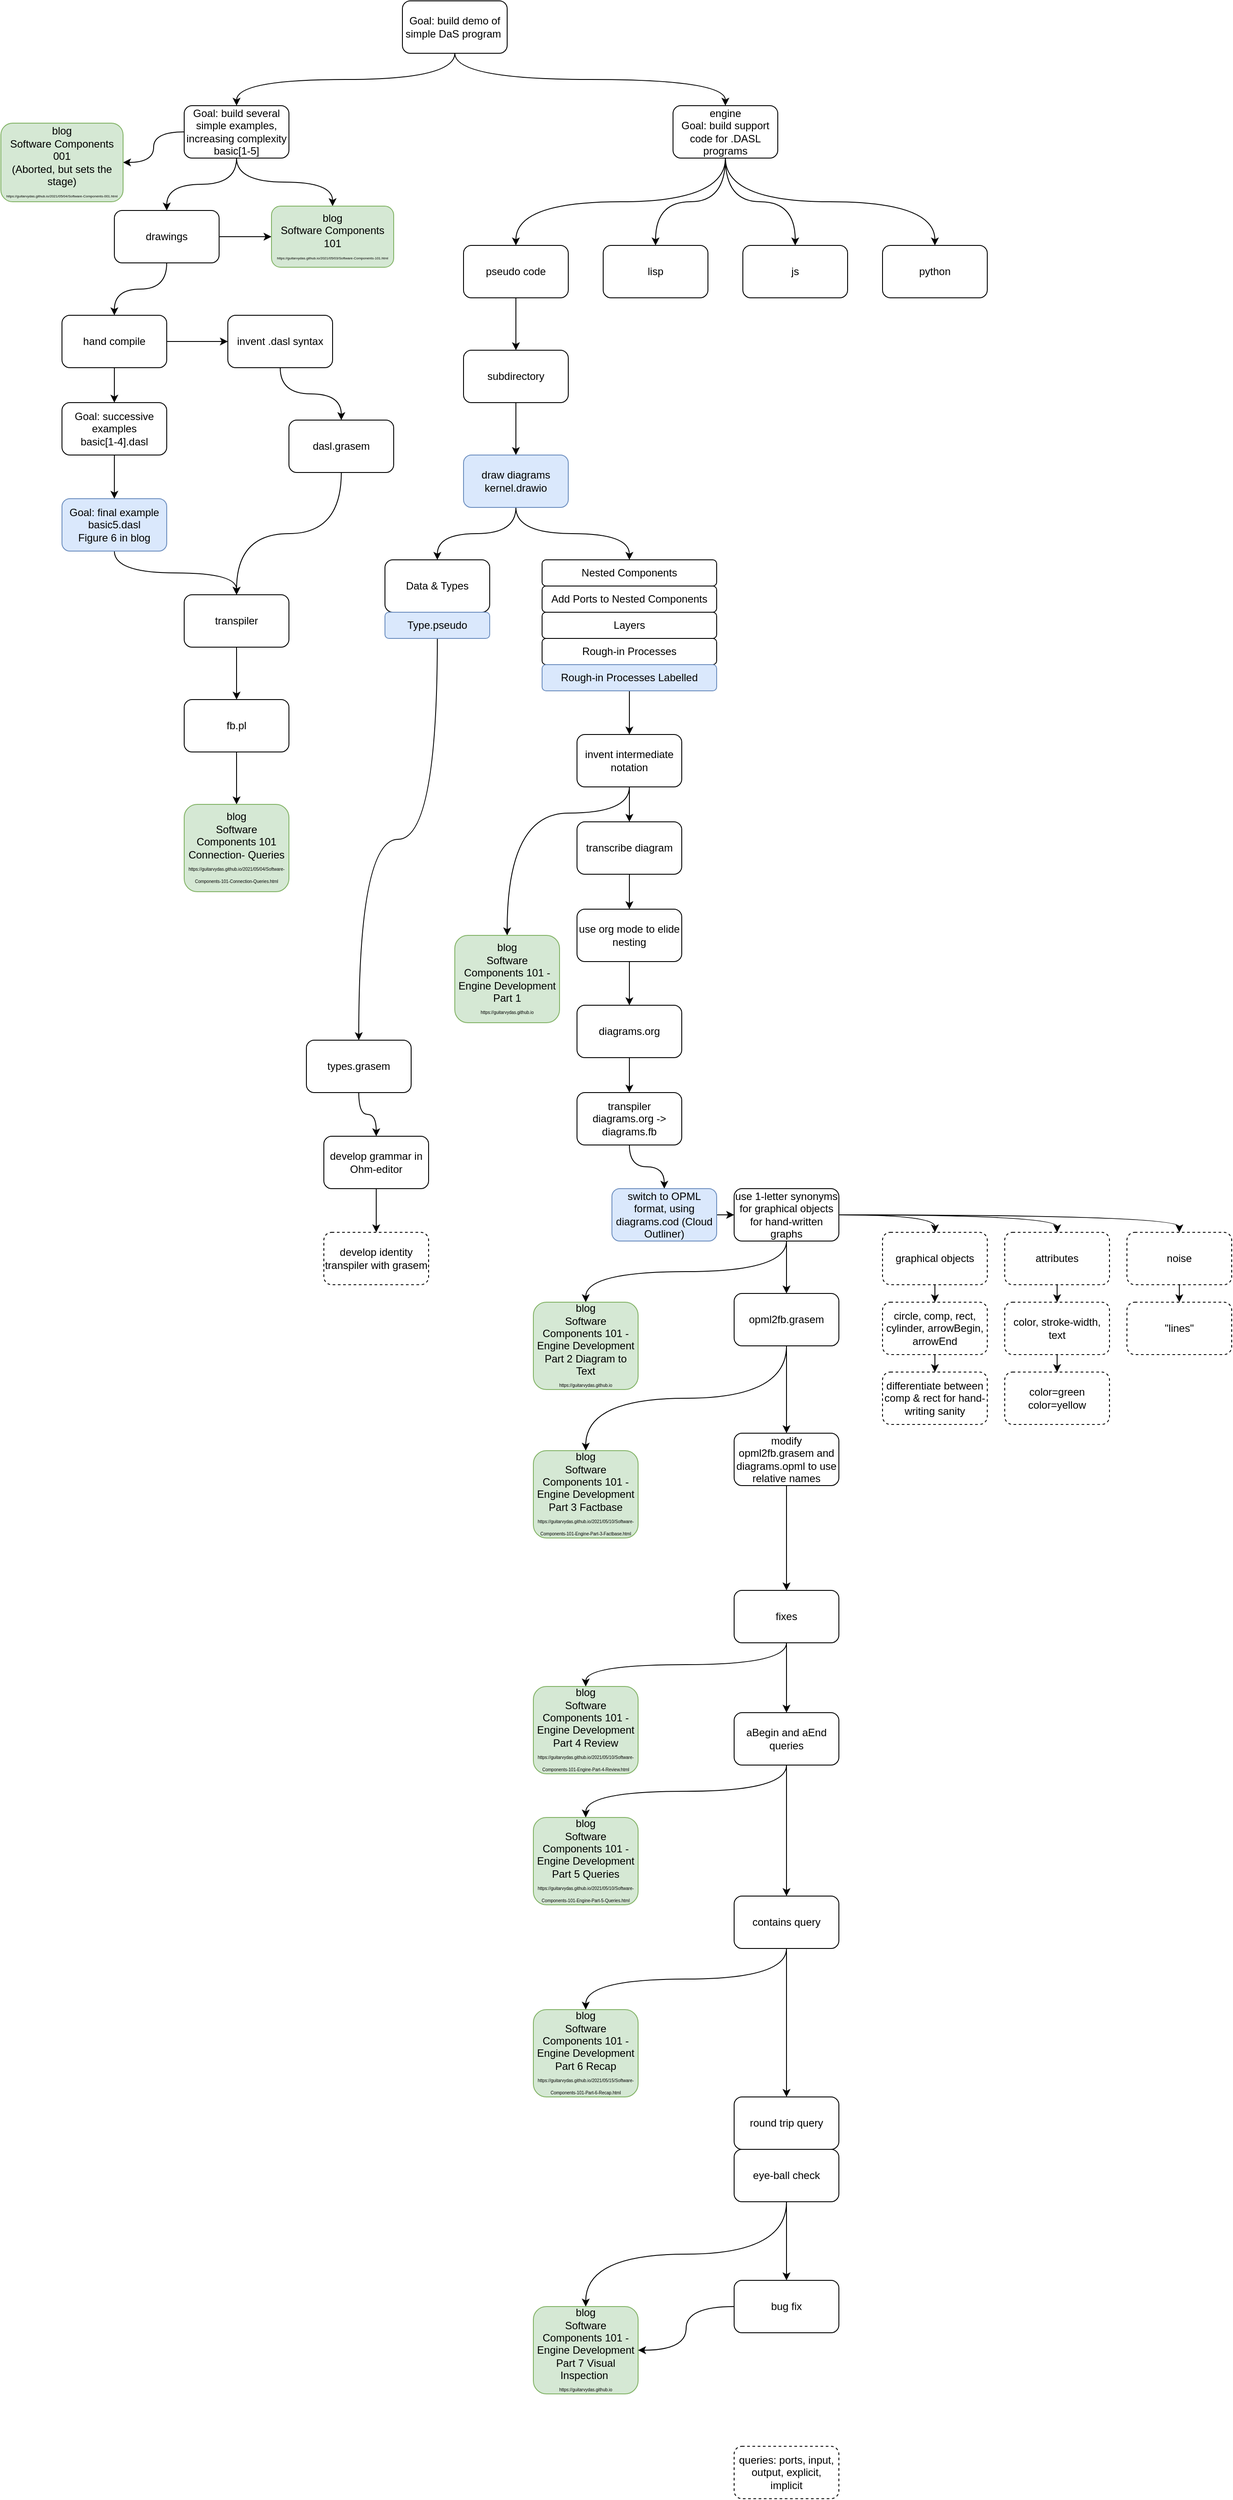 <mxfile version="12.4.2" type="device" pages="1"><diagram id="KrxxzON7yAvuIMFbZhOw" name="Page-1"><mxGraphModel dx="1246" dy="1109" grid="1" gridSize="10" guides="1" tooltips="1" connect="1" arrows="1" fold="1" page="1" pageScale="1" pageWidth="1100" pageHeight="850" math="0" shadow="0"><root><mxCell id="0"/><mxCell id="1" parent="0"/><mxCell id="C79RIzUAiJEIW5vs_I7C-15" style="edgeStyle=orthogonalEdgeStyle;curved=1;orthogonalLoop=1;jettySize=auto;html=1;exitX=0.5;exitY=1;exitDx=0;exitDy=0;" parent="1" source="C79RIzUAiJEIW5vs_I7C-1" target="C79RIzUAiJEIW5vs_I7C-2" edge="1"><mxGeometry relative="1" as="geometry"/></mxCell><mxCell id="C79RIzUAiJEIW5vs_I7C-16" style="edgeStyle=orthogonalEdgeStyle;curved=1;orthogonalLoop=1;jettySize=auto;html=1;exitX=0.5;exitY=1;exitDx=0;exitDy=0;" parent="1" source="C79RIzUAiJEIW5vs_I7C-1" target="C79RIzUAiJEIW5vs_I7C-3" edge="1"><mxGeometry relative="1" as="geometry"/></mxCell><mxCell id="C79RIzUAiJEIW5vs_I7C-1" value="Goal: build demo of simple DaS program&amp;nbsp;" style="rounded=1;whiteSpace=wrap;html=1;" parent="1" vertex="1"><mxGeometry x="490" y="80" width="120" height="60" as="geometry"/></mxCell><mxCell id="C79RIzUAiJEIW5vs_I7C-19" style="edgeStyle=orthogonalEdgeStyle;curved=1;orthogonalLoop=1;jettySize=auto;html=1;exitX=0.5;exitY=1;exitDx=0;exitDy=0;entryX=0.5;entryY=0;entryDx=0;entryDy=0;" parent="1" source="C79RIzUAiJEIW5vs_I7C-2" target="C79RIzUAiJEIW5vs_I7C-4" edge="1"><mxGeometry relative="1" as="geometry"/></mxCell><mxCell id="C79RIzUAiJEIW5vs_I7C-20" style="edgeStyle=orthogonalEdgeStyle;curved=1;orthogonalLoop=1;jettySize=auto;html=1;entryX=0.5;entryY=0;entryDx=0;entryDy=0;" parent="1" source="C79RIzUAiJEIW5vs_I7C-2" target="C79RIzUAiJEIW5vs_I7C-17" edge="1"><mxGeometry relative="1" as="geometry"/></mxCell><mxCell id="HTnFBvfcOJNbD0HJxecf-35" style="edgeStyle=orthogonalEdgeStyle;curved=1;orthogonalLoop=1;jettySize=auto;html=1;entryX=1;entryY=0.5;entryDx=0;entryDy=0;" parent="1" source="C79RIzUAiJEIW5vs_I7C-2" target="HTnFBvfcOJNbD0HJxecf-34" edge="1"><mxGeometry relative="1" as="geometry"/></mxCell><mxCell id="C79RIzUAiJEIW5vs_I7C-2" value="Goal: build several simple examples, increasing complexity&lt;br&gt;basic[1-5]" style="rounded=1;whiteSpace=wrap;html=1;" parent="1" vertex="1"><mxGeometry x="240" y="200" width="120" height="60" as="geometry"/></mxCell><mxCell id="C79RIzUAiJEIW5vs_I7C-11" style="edgeStyle=orthogonalEdgeStyle;orthogonalLoop=1;jettySize=auto;html=1;entryX=0.5;entryY=0;entryDx=0;entryDy=0;curved=1;" parent="1" source="C79RIzUAiJEIW5vs_I7C-3" target="C79RIzUAiJEIW5vs_I7C-8" edge="1"><mxGeometry relative="1" as="geometry"/></mxCell><mxCell id="C79RIzUAiJEIW5vs_I7C-12" style="edgeStyle=orthogonalEdgeStyle;curved=1;orthogonalLoop=1;jettySize=auto;html=1;exitX=0.5;exitY=1;exitDx=0;exitDy=0;entryX=0.5;entryY=0;entryDx=0;entryDy=0;" parent="1" source="C79RIzUAiJEIW5vs_I7C-3" target="C79RIzUAiJEIW5vs_I7C-7" edge="1"><mxGeometry relative="1" as="geometry"/></mxCell><mxCell id="C79RIzUAiJEIW5vs_I7C-13" style="edgeStyle=orthogonalEdgeStyle;curved=1;orthogonalLoop=1;jettySize=auto;html=1;entryX=0.5;entryY=0;entryDx=0;entryDy=0;" parent="1" source="C79RIzUAiJEIW5vs_I7C-3" target="C79RIzUAiJEIW5vs_I7C-9" edge="1"><mxGeometry relative="1" as="geometry"/></mxCell><mxCell id="C79RIzUAiJEIW5vs_I7C-14" style="edgeStyle=orthogonalEdgeStyle;curved=1;orthogonalLoop=1;jettySize=auto;html=1;entryX=0.5;entryY=0;entryDx=0;entryDy=0;exitX=0.5;exitY=1;exitDx=0;exitDy=0;" parent="1" source="C79RIzUAiJEIW5vs_I7C-3" target="C79RIzUAiJEIW5vs_I7C-10" edge="1"><mxGeometry relative="1" as="geometry"/></mxCell><mxCell id="C79RIzUAiJEIW5vs_I7C-3" value="engine&lt;br&gt;Goal: build support code for .DASL programs" style="rounded=1;whiteSpace=wrap;html=1;" parent="1" vertex="1"><mxGeometry x="800" y="200" width="120" height="60" as="geometry"/></mxCell><mxCell id="C79RIzUAiJEIW5vs_I7C-21" style="edgeStyle=orthogonalEdgeStyle;curved=1;orthogonalLoop=1;jettySize=auto;html=1;entryX=0;entryY=0.5;entryDx=0;entryDy=0;" parent="1" source="C79RIzUAiJEIW5vs_I7C-4" target="C79RIzUAiJEIW5vs_I7C-17" edge="1"><mxGeometry relative="1" as="geometry"/></mxCell><mxCell id="C79RIzUAiJEIW5vs_I7C-25" style="edgeStyle=orthogonalEdgeStyle;curved=1;orthogonalLoop=1;jettySize=auto;html=1;exitX=0.5;exitY=1;exitDx=0;exitDy=0;entryX=0.5;entryY=0;entryDx=0;entryDy=0;" parent="1" source="C79RIzUAiJEIW5vs_I7C-4" target="C79RIzUAiJEIW5vs_I7C-5" edge="1"><mxGeometry relative="1" as="geometry"/></mxCell><mxCell id="C79RIzUAiJEIW5vs_I7C-4" value="drawings" style="rounded=1;whiteSpace=wrap;html=1;" parent="1" vertex="1"><mxGeometry x="160" y="320" width="120" height="60" as="geometry"/></mxCell><mxCell id="C79RIzUAiJEIW5vs_I7C-24" style="edgeStyle=orthogonalEdgeStyle;curved=1;orthogonalLoop=1;jettySize=auto;html=1;" parent="1" source="C79RIzUAiJEIW5vs_I7C-5" target="C79RIzUAiJEIW5vs_I7C-6" edge="1"><mxGeometry relative="1" as="geometry"/></mxCell><mxCell id="C79RIzUAiJEIW5vs_I7C-29" style="edgeStyle=orthogonalEdgeStyle;curved=1;orthogonalLoop=1;jettySize=auto;html=1;" parent="1" source="C79RIzUAiJEIW5vs_I7C-5" target="C79RIzUAiJEIW5vs_I7C-28" edge="1"><mxGeometry relative="1" as="geometry"/></mxCell><mxCell id="C79RIzUAiJEIW5vs_I7C-5" value="hand compile" style="rounded=1;whiteSpace=wrap;html=1;" parent="1" vertex="1"><mxGeometry x="100" y="440" width="120" height="60" as="geometry"/></mxCell><mxCell id="C79RIzUAiJEIW5vs_I7C-23" style="edgeStyle=orthogonalEdgeStyle;curved=1;orthogonalLoop=1;jettySize=auto;html=1;" parent="1" source="C79RIzUAiJEIW5vs_I7C-6" target="C79RIzUAiJEIW5vs_I7C-22" edge="1"><mxGeometry relative="1" as="geometry"/></mxCell><mxCell id="C79RIzUAiJEIW5vs_I7C-6" value="invent .dasl syntax" style="rounded=1;whiteSpace=wrap;html=1;" parent="1" vertex="1"><mxGeometry x="290" y="440" width="120" height="60" as="geometry"/></mxCell><mxCell id="C79RIzUAiJEIW5vs_I7C-38" style="edgeStyle=orthogonalEdgeStyle;curved=1;orthogonalLoop=1;jettySize=auto;html=1;exitX=0.5;exitY=1;exitDx=0;exitDy=0;" parent="1" source="C79RIzUAiJEIW5vs_I7C-7" target="C79RIzUAiJEIW5vs_I7C-37" edge="1"><mxGeometry relative="1" as="geometry"/></mxCell><mxCell id="C79RIzUAiJEIW5vs_I7C-7" value="pseudo code" style="rounded=1;whiteSpace=wrap;html=1;" parent="1" vertex="1"><mxGeometry x="560" y="360" width="120" height="60" as="geometry"/></mxCell><mxCell id="C79RIzUAiJEIW5vs_I7C-8" value="lisp" style="rounded=1;whiteSpace=wrap;html=1;" parent="1" vertex="1"><mxGeometry x="720" y="360" width="120" height="60" as="geometry"/></mxCell><mxCell id="C79RIzUAiJEIW5vs_I7C-9" value="js" style="rounded=1;whiteSpace=wrap;html=1;" parent="1" vertex="1"><mxGeometry x="880" y="360" width="120" height="60" as="geometry"/></mxCell><mxCell id="C79RIzUAiJEIW5vs_I7C-10" value="python" style="rounded=1;whiteSpace=wrap;html=1;" parent="1" vertex="1"><mxGeometry x="1040" y="360" width="120" height="60" as="geometry"/></mxCell><mxCell id="C79RIzUAiJEIW5vs_I7C-17" value="&lt;font&gt;&lt;font style=&quot;font-size: 12px&quot;&gt;blog&lt;br&gt;&lt;/font&gt;Software Components 101&lt;br&gt;&lt;span style=&quot;text-align: left ; white-space: nowrap&quot;&gt;&lt;font style=&quot;font-size: 4px&quot;&gt;https://guitarvydas.github.io/2021/05/03/Software-Components-101.html&lt;/font&gt;&lt;/span&gt;&lt;/font&gt;" style="rounded=1;whiteSpace=wrap;html=1;fillColor=#d5e8d4;strokeColor=#82b366;" parent="1" vertex="1"><mxGeometry x="340" y="315" width="140" height="70" as="geometry"/></mxCell><mxCell id="C79RIzUAiJEIW5vs_I7C-36" style="edgeStyle=orthogonalEdgeStyle;curved=1;orthogonalLoop=1;jettySize=auto;html=1;" parent="1" source="C79RIzUAiJEIW5vs_I7C-22" target="C79RIzUAiJEIW5vs_I7C-26" edge="1"><mxGeometry relative="1" as="geometry"/></mxCell><mxCell id="C79RIzUAiJEIW5vs_I7C-22" value="dasl.grasem" style="rounded=1;whiteSpace=wrap;html=1;" parent="1" vertex="1"><mxGeometry x="360" y="560" width="120" height="60" as="geometry"/></mxCell><mxCell id="C79RIzUAiJEIW5vs_I7C-33" style="edgeStyle=orthogonalEdgeStyle;curved=1;orthogonalLoop=1;jettySize=auto;html=1;entryX=0.5;entryY=0;entryDx=0;entryDy=0;" parent="1" source="C79RIzUAiJEIW5vs_I7C-26" target="C79RIzUAiJEIW5vs_I7C-32" edge="1"><mxGeometry relative="1" as="geometry"/></mxCell><mxCell id="C79RIzUAiJEIW5vs_I7C-26" value="transpiler" style="rounded=1;whiteSpace=wrap;html=1;" parent="1" vertex="1"><mxGeometry x="240" y="760" width="120" height="60" as="geometry"/></mxCell><mxCell id="C79RIzUAiJEIW5vs_I7C-31" style="edgeStyle=orthogonalEdgeStyle;curved=1;orthogonalLoop=1;jettySize=auto;html=1;entryX=0.5;entryY=0;entryDx=0;entryDy=0;exitX=0.5;exitY=1;exitDx=0;exitDy=0;" parent="1" source="C79RIzUAiJEIW5vs_I7C-27" target="C79RIzUAiJEIW5vs_I7C-26" edge="1"><mxGeometry relative="1" as="geometry"/></mxCell><mxCell id="C79RIzUAiJEIW5vs_I7C-27" value="Goal: final example&lt;br&gt;basic5.dasl&lt;br&gt;Figure 6 in blog" style="rounded=1;whiteSpace=wrap;html=1;fillColor=#dae8fc;strokeColor=#6c8ebf;" parent="1" vertex="1"><mxGeometry x="100" y="650" width="120" height="60" as="geometry"/></mxCell><mxCell id="C79RIzUAiJEIW5vs_I7C-30" style="edgeStyle=orthogonalEdgeStyle;curved=1;orthogonalLoop=1;jettySize=auto;html=1;" parent="1" source="C79RIzUAiJEIW5vs_I7C-28" target="C79RIzUAiJEIW5vs_I7C-27" edge="1"><mxGeometry relative="1" as="geometry"/></mxCell><mxCell id="C79RIzUAiJEIW5vs_I7C-28" value="Goal: successive examples&lt;br&gt;basic[1-4].dasl" style="rounded=1;whiteSpace=wrap;html=1;" parent="1" vertex="1"><mxGeometry x="100" y="540" width="120" height="60" as="geometry"/></mxCell><mxCell id="C79RIzUAiJEIW5vs_I7C-35" style="edgeStyle=orthogonalEdgeStyle;curved=1;orthogonalLoop=1;jettySize=auto;html=1;" parent="1" source="C79RIzUAiJEIW5vs_I7C-32" target="C79RIzUAiJEIW5vs_I7C-34" edge="1"><mxGeometry relative="1" as="geometry"/></mxCell><mxCell id="C79RIzUAiJEIW5vs_I7C-32" value="fb.pl" style="rounded=1;whiteSpace=wrap;html=1;" parent="1" vertex="1"><mxGeometry x="240" y="880" width="120" height="60" as="geometry"/></mxCell><mxCell id="C79RIzUAiJEIW5vs_I7C-34" value="blog&lt;br&gt;Software Components 101 Connection- Queries&lt;br&gt;&lt;font style=&quot;font-size: 5px&quot;&gt;https://guitarvydas.github.io/2021/05/04/Software-Components-101-Connection-Queries.html&lt;/font&gt;" style="rounded=1;whiteSpace=wrap;html=1;fillColor=#d5e8d4;strokeColor=#82b366;" parent="1" vertex="1"><mxGeometry x="240" y="1000" width="120" height="100" as="geometry"/></mxCell><mxCell id="C79RIzUAiJEIW5vs_I7C-40" style="edgeStyle=orthogonalEdgeStyle;curved=1;orthogonalLoop=1;jettySize=auto;html=1;" parent="1" source="C79RIzUAiJEIW5vs_I7C-37" target="C79RIzUAiJEIW5vs_I7C-39" edge="1"><mxGeometry relative="1" as="geometry"/></mxCell><mxCell id="C79RIzUAiJEIW5vs_I7C-37" value="subdirectory" style="rounded=1;whiteSpace=wrap;html=1;" parent="1" vertex="1"><mxGeometry x="560" y="480" width="120" height="60" as="geometry"/></mxCell><mxCell id="C79RIzUAiJEIW5vs_I7C-48" style="edgeStyle=orthogonalEdgeStyle;curved=1;orthogonalLoop=1;jettySize=auto;html=1;" parent="1" source="C79RIzUAiJEIW5vs_I7C-39" target="C79RIzUAiJEIW5vs_I7C-41" edge="1"><mxGeometry relative="1" as="geometry"/></mxCell><mxCell id="C79RIzUAiJEIW5vs_I7C-49" style="edgeStyle=orthogonalEdgeStyle;curved=1;orthogonalLoop=1;jettySize=auto;html=1;entryX=0.5;entryY=0;entryDx=0;entryDy=0;" parent="1" source="C79RIzUAiJEIW5vs_I7C-39" target="C79RIzUAiJEIW5vs_I7C-42" edge="1"><mxGeometry relative="1" as="geometry"/></mxCell><mxCell id="C79RIzUAiJEIW5vs_I7C-39" value="draw diagrams&lt;br&gt;kernel.drawio" style="rounded=1;whiteSpace=wrap;html=1;fillColor=#dae8fc;strokeColor=#6c8ebf;" parent="1" vertex="1"><mxGeometry x="560" y="600" width="120" height="60" as="geometry"/></mxCell><mxCell id="C79RIzUAiJEIW5vs_I7C-41" value="Data &amp;amp; Types" style="rounded=1;whiteSpace=wrap;html=1;" parent="1" vertex="1"><mxGeometry x="470" y="720" width="120" height="60" as="geometry"/></mxCell><mxCell id="C79RIzUAiJEIW5vs_I7C-42" value="Nested Components" style="rounded=1;whiteSpace=wrap;html=1;" parent="1" vertex="1"><mxGeometry x="650" y="720" width="200" height="30" as="geometry"/></mxCell><mxCell id="C79RIzUAiJEIW5vs_I7C-43" value="Add Ports to Nested Components" style="rounded=1;whiteSpace=wrap;html=1;" parent="1" vertex="1"><mxGeometry x="650" y="750" width="200" height="30" as="geometry"/></mxCell><mxCell id="C79RIzUAiJEIW5vs_I7C-45" value="Layers" style="rounded=1;whiteSpace=wrap;html=1;" parent="1" vertex="1"><mxGeometry x="650" y="780" width="200" height="30" as="geometry"/></mxCell><mxCell id="C79RIzUAiJEIW5vs_I7C-46" value="Rough-in Processes" style="rounded=1;whiteSpace=wrap;html=1;" parent="1" vertex="1"><mxGeometry x="650" y="810" width="200" height="30" as="geometry"/></mxCell><mxCell id="C79RIzUAiJEIW5vs_I7C-52" style="edgeStyle=orthogonalEdgeStyle;curved=1;orthogonalLoop=1;jettySize=auto;html=1;exitX=0.5;exitY=1;exitDx=0;exitDy=0;entryX=0.5;entryY=0;entryDx=0;entryDy=0;" parent="1" source="C79RIzUAiJEIW5vs_I7C-47" target="C79RIzUAiJEIW5vs_I7C-51" edge="1"><mxGeometry relative="1" as="geometry"/></mxCell><mxCell id="C79RIzUAiJEIW5vs_I7C-47" value="Rough-in Processes Labelled" style="rounded=1;whiteSpace=wrap;html=1;fillColor=#dae8fc;strokeColor=#6c8ebf;" parent="1" vertex="1"><mxGeometry x="650" y="840" width="200" height="30" as="geometry"/></mxCell><mxCell id="HTnFBvfcOJNbD0HJxecf-51" style="edgeStyle=orthogonalEdgeStyle;curved=1;orthogonalLoop=1;jettySize=auto;html=1;exitX=0.5;exitY=1;exitDx=0;exitDy=0;" parent="1" source="C79RIzUAiJEIW5vs_I7C-50" target="HTnFBvfcOJNbD0HJxecf-50" edge="1"><mxGeometry relative="1" as="geometry"/></mxCell><mxCell id="C79RIzUAiJEIW5vs_I7C-50" value="Type.pseudo" style="rounded=1;whiteSpace=wrap;html=1;fillColor=#dae8fc;strokeColor=#6c8ebf;" parent="1" vertex="1"><mxGeometry x="470" y="780" width="120" height="30" as="geometry"/></mxCell><mxCell id="C79RIzUAiJEIW5vs_I7C-54" style="edgeStyle=orthogonalEdgeStyle;curved=1;orthogonalLoop=1;jettySize=auto;html=1;exitX=0.5;exitY=1;exitDx=0;exitDy=0;" parent="1" source="C79RIzUAiJEIW5vs_I7C-51" target="C79RIzUAiJEIW5vs_I7C-53" edge="1"><mxGeometry relative="1" as="geometry"/></mxCell><mxCell id="HTnFBvfcOJNbD0HJxecf-29" style="edgeStyle=orthogonalEdgeStyle;curved=1;orthogonalLoop=1;jettySize=auto;html=1;exitX=0.5;exitY=1;exitDx=0;exitDy=0;entryX=0.5;entryY=0;entryDx=0;entryDy=0;" parent="1" source="C79RIzUAiJEIW5vs_I7C-51" target="HTnFBvfcOJNbD0HJxecf-23" edge="1"><mxGeometry relative="1" as="geometry"><Array as="points"><mxPoint x="750" y="1010"/><mxPoint x="610" y="1010"/></Array></mxGeometry></mxCell><mxCell id="C79RIzUAiJEIW5vs_I7C-51" value="invent intermediate notation" style="rounded=1;whiteSpace=wrap;html=1;" parent="1" vertex="1"><mxGeometry x="690" y="920" width="120" height="60" as="geometry"/></mxCell><mxCell id="C79RIzUAiJEIW5vs_I7C-60" style="edgeStyle=orthogonalEdgeStyle;curved=1;orthogonalLoop=1;jettySize=auto;html=1;exitX=0.5;exitY=1;exitDx=0;exitDy=0;" parent="1" source="C79RIzUAiJEIW5vs_I7C-53" target="C79RIzUAiJEIW5vs_I7C-59" edge="1"><mxGeometry relative="1" as="geometry"/></mxCell><mxCell id="C79RIzUAiJEIW5vs_I7C-53" value="transcribe diagram" style="rounded=1;whiteSpace=wrap;html=1;" parent="1" vertex="1"><mxGeometry x="690" y="1020" width="120" height="60" as="geometry"/></mxCell><mxCell id="C79RIzUAiJEIW5vs_I7C-58" style="edgeStyle=orthogonalEdgeStyle;curved=1;orthogonalLoop=1;jettySize=auto;html=1;exitX=0.5;exitY=1;exitDx=0;exitDy=0;" parent="1" source="C79RIzUAiJEIW5vs_I7C-55" target="C79RIzUAiJEIW5vs_I7C-57" edge="1"><mxGeometry relative="1" as="geometry"/></mxCell><mxCell id="C79RIzUAiJEIW5vs_I7C-55" value="diagrams.org" style="rounded=1;whiteSpace=wrap;html=1;" parent="1" vertex="1"><mxGeometry x="690" y="1230" width="120" height="60" as="geometry"/></mxCell><mxCell id="HTnFBvfcOJNbD0HJxecf-2" style="edgeStyle=orthogonalEdgeStyle;orthogonalLoop=1;jettySize=auto;html=1;exitX=0.5;exitY=1;exitDx=0;exitDy=0;curved=1;" parent="1" source="C79RIzUAiJEIW5vs_I7C-57" target="HTnFBvfcOJNbD0HJxecf-1" edge="1"><mxGeometry relative="1" as="geometry"/></mxCell><mxCell id="C79RIzUAiJEIW5vs_I7C-57" value="transpiler&lt;br&gt;diagrams.org -&amp;gt; diagrams.fb" style="rounded=1;whiteSpace=wrap;html=1;" parent="1" vertex="1"><mxGeometry x="690" y="1330" width="120" height="60" as="geometry"/></mxCell><mxCell id="C79RIzUAiJEIW5vs_I7C-61" style="edgeStyle=orthogonalEdgeStyle;curved=1;orthogonalLoop=1;jettySize=auto;html=1;exitX=0.5;exitY=1;exitDx=0;exitDy=0;entryX=0.5;entryY=0;entryDx=0;entryDy=0;" parent="1" source="C79RIzUAiJEIW5vs_I7C-59" target="C79RIzUAiJEIW5vs_I7C-55" edge="1"><mxGeometry relative="1" as="geometry"/></mxCell><mxCell id="C79RIzUAiJEIW5vs_I7C-59" value="use org mode to elide nesting" style="rounded=1;whiteSpace=wrap;html=1;" parent="1" vertex="1"><mxGeometry x="690" y="1120" width="120" height="60" as="geometry"/></mxCell><mxCell id="HTnFBvfcOJNbD0HJxecf-4" style="edgeStyle=orthogonalEdgeStyle;curved=1;orthogonalLoop=1;jettySize=auto;html=1;exitX=0.5;exitY=1;exitDx=0;exitDy=0;" parent="1" source="HTnFBvfcOJNbD0HJxecf-5" target="HTnFBvfcOJNbD0HJxecf-3" edge="1"><mxGeometry relative="1" as="geometry"/></mxCell><mxCell id="HTnFBvfcOJNbD0HJxecf-6" style="edgeStyle=orthogonalEdgeStyle;curved=1;orthogonalLoop=1;jettySize=auto;html=1;exitX=1;exitY=0.5;exitDx=0;exitDy=0;entryX=0;entryY=0.5;entryDx=0;entryDy=0;" parent="1" source="HTnFBvfcOJNbD0HJxecf-1" target="HTnFBvfcOJNbD0HJxecf-5" edge="1"><mxGeometry relative="1" as="geometry"/></mxCell><mxCell id="HTnFBvfcOJNbD0HJxecf-1" value="switch to OPML format, using diagrams.cod (Cloud Outliner)" style="rounded=1;whiteSpace=wrap;html=1;fillColor=#dae8fc;strokeColor=#6c8ebf;" parent="1" vertex="1"><mxGeometry x="730" y="1440" width="120" height="60" as="geometry"/></mxCell><mxCell id="HTnFBvfcOJNbD0HJxecf-33" style="edgeStyle=orthogonalEdgeStyle;curved=1;orthogonalLoop=1;jettySize=auto;html=1;entryX=0.5;entryY=0;entryDx=0;entryDy=0;" parent="1" source="HTnFBvfcOJNbD0HJxecf-3" target="HTnFBvfcOJNbD0HJxecf-32" edge="1"><mxGeometry relative="1" as="geometry"><Array as="points"><mxPoint x="930" y="1680"/><mxPoint x="700" y="1680"/></Array></mxGeometry></mxCell><mxCell id="HTnFBvfcOJNbD0HJxecf-37" style="edgeStyle=orthogonalEdgeStyle;curved=1;orthogonalLoop=1;jettySize=auto;html=1;exitX=0.5;exitY=1;exitDx=0;exitDy=0;" parent="1" source="HTnFBvfcOJNbD0HJxecf-3" target="HTnFBvfcOJNbD0HJxecf-36" edge="1"><mxGeometry relative="1" as="geometry"/></mxCell><mxCell id="HTnFBvfcOJNbD0HJxecf-3" value="opml2fb.grasem" style="rounded=1;whiteSpace=wrap;html=1;" parent="1" vertex="1"><mxGeometry x="870" y="1560" width="120" height="60" as="geometry"/></mxCell><mxCell id="HTnFBvfcOJNbD0HJxecf-10" style="edgeStyle=orthogonalEdgeStyle;curved=1;orthogonalLoop=1;jettySize=auto;html=1;entryX=0.5;entryY=0;entryDx=0;entryDy=0;" parent="1" source="HTnFBvfcOJNbD0HJxecf-5" target="HTnFBvfcOJNbD0HJxecf-7" edge="1"><mxGeometry relative="1" as="geometry"/></mxCell><mxCell id="HTnFBvfcOJNbD0HJxecf-11" style="edgeStyle=orthogonalEdgeStyle;curved=1;orthogonalLoop=1;jettySize=auto;html=1;exitX=1;exitY=0.5;exitDx=0;exitDy=0;entryX=0.5;entryY=0;entryDx=0;entryDy=0;" parent="1" source="HTnFBvfcOJNbD0HJxecf-5" target="HTnFBvfcOJNbD0HJxecf-8" edge="1"><mxGeometry relative="1" as="geometry"/></mxCell><mxCell id="HTnFBvfcOJNbD0HJxecf-12" style="edgeStyle=orthogonalEdgeStyle;curved=1;orthogonalLoop=1;jettySize=auto;html=1;entryX=0.5;entryY=0;entryDx=0;entryDy=0;" parent="1" source="HTnFBvfcOJNbD0HJxecf-5" target="HTnFBvfcOJNbD0HJxecf-9" edge="1"><mxGeometry relative="1" as="geometry"/></mxCell><mxCell id="HTnFBvfcOJNbD0HJxecf-31" style="edgeStyle=orthogonalEdgeStyle;curved=1;orthogonalLoop=1;jettySize=auto;html=1;exitX=0.5;exitY=1;exitDx=0;exitDy=0;entryX=0.5;entryY=0;entryDx=0;entryDy=0;" parent="1" source="HTnFBvfcOJNbD0HJxecf-5" target="HTnFBvfcOJNbD0HJxecf-25" edge="1"><mxGeometry relative="1" as="geometry"/></mxCell><mxCell id="HTnFBvfcOJNbD0HJxecf-5" value="use 1-letter synonyms for graphical objects for hand-written graphs" style="rounded=1;whiteSpace=wrap;html=1;" parent="1" vertex="1"><mxGeometry x="870" y="1440" width="120" height="60" as="geometry"/></mxCell><mxCell id="HTnFBvfcOJNbD0HJxecf-14" style="edgeStyle=orthogonalEdgeStyle;curved=1;orthogonalLoop=1;jettySize=auto;html=1;exitX=0.5;exitY=1;exitDx=0;exitDy=0;entryX=0.5;entryY=0;entryDx=0;entryDy=0;" parent="1" source="HTnFBvfcOJNbD0HJxecf-7" target="HTnFBvfcOJNbD0HJxecf-13" edge="1"><mxGeometry relative="1" as="geometry"/></mxCell><mxCell id="HTnFBvfcOJNbD0HJxecf-7" value="graphical objects" style="rounded=1;whiteSpace=wrap;html=1;dashed=1;" parent="1" vertex="1"><mxGeometry x="1040" y="1490" width="120" height="60" as="geometry"/></mxCell><mxCell id="HTnFBvfcOJNbD0HJxecf-19" style="edgeStyle=orthogonalEdgeStyle;curved=1;orthogonalLoop=1;jettySize=auto;html=1;exitX=0.5;exitY=1;exitDx=0;exitDy=0;entryX=0.5;entryY=0;entryDx=0;entryDy=0;" parent="1" source="HTnFBvfcOJNbD0HJxecf-8" target="HTnFBvfcOJNbD0HJxecf-17" edge="1"><mxGeometry relative="1" as="geometry"/></mxCell><mxCell id="HTnFBvfcOJNbD0HJxecf-8" value="attributes" style="rounded=1;whiteSpace=wrap;html=1;dashed=1;" parent="1" vertex="1"><mxGeometry x="1180" y="1490" width="120" height="60" as="geometry"/></mxCell><mxCell id="HTnFBvfcOJNbD0HJxecf-20" style="edgeStyle=orthogonalEdgeStyle;curved=1;orthogonalLoop=1;jettySize=auto;html=1;exitX=0.5;exitY=1;exitDx=0;exitDy=0;entryX=0.5;entryY=0;entryDx=0;entryDy=0;" parent="1" source="HTnFBvfcOJNbD0HJxecf-9" target="HTnFBvfcOJNbD0HJxecf-18" edge="1"><mxGeometry relative="1" as="geometry"/></mxCell><mxCell id="HTnFBvfcOJNbD0HJxecf-9" value="noise" style="rounded=1;whiteSpace=wrap;html=1;dashed=1;" parent="1" vertex="1"><mxGeometry x="1320" y="1490" width="120" height="60" as="geometry"/></mxCell><mxCell id="HTnFBvfcOJNbD0HJxecf-16" style="edgeStyle=orthogonalEdgeStyle;curved=1;orthogonalLoop=1;jettySize=auto;html=1;exitX=0.5;exitY=1;exitDx=0;exitDy=0;entryX=0.5;entryY=0;entryDx=0;entryDy=0;" parent="1" source="HTnFBvfcOJNbD0HJxecf-13" target="HTnFBvfcOJNbD0HJxecf-15" edge="1"><mxGeometry relative="1" as="geometry"/></mxCell><mxCell id="HTnFBvfcOJNbD0HJxecf-13" value="circle, comp, rect, cylinder, arrowBegin, arrowEnd" style="rounded=1;whiteSpace=wrap;html=1;dashed=1;" parent="1" vertex="1"><mxGeometry x="1040" y="1570" width="120" height="60" as="geometry"/></mxCell><mxCell id="HTnFBvfcOJNbD0HJxecf-15" value="differentiate between comp &amp;amp; rect for hand-writing sanity" style="rounded=1;whiteSpace=wrap;html=1;dashed=1;" parent="1" vertex="1"><mxGeometry x="1040" y="1650" width="120" height="60" as="geometry"/></mxCell><mxCell id="HTnFBvfcOJNbD0HJxecf-22" style="edgeStyle=orthogonalEdgeStyle;curved=1;orthogonalLoop=1;jettySize=auto;html=1;exitX=0.5;exitY=1;exitDx=0;exitDy=0;entryX=0.5;entryY=0;entryDx=0;entryDy=0;" parent="1" source="HTnFBvfcOJNbD0HJxecf-17" target="HTnFBvfcOJNbD0HJxecf-21" edge="1"><mxGeometry relative="1" as="geometry"/></mxCell><mxCell id="HTnFBvfcOJNbD0HJxecf-17" value="color, stroke-width, text" style="rounded=1;whiteSpace=wrap;html=1;dashed=1;" parent="1" vertex="1"><mxGeometry x="1180" y="1570" width="120" height="60" as="geometry"/></mxCell><mxCell id="HTnFBvfcOJNbD0HJxecf-18" value="&quot;lines&quot;" style="rounded=1;whiteSpace=wrap;html=1;dashed=1;" parent="1" vertex="1"><mxGeometry x="1320" y="1570" width="120" height="60" as="geometry"/></mxCell><mxCell id="HTnFBvfcOJNbD0HJxecf-21" value="color=green&lt;br&gt;color=yellow" style="rounded=1;whiteSpace=wrap;html=1;dashed=1;" parent="1" vertex="1"><mxGeometry x="1180" y="1650" width="120" height="60" as="geometry"/></mxCell><mxCell id="HTnFBvfcOJNbD0HJxecf-23" value="blog&lt;br&gt;Software Components 101 - Engine Development Part 1&lt;br&gt;&lt;font style=&quot;font-size: 5px&quot;&gt;https://guitarvydas.github.io&lt;/font&gt;" style="rounded=1;whiteSpace=wrap;html=1;fillColor=#d5e8d4;strokeColor=#82b366;" parent="1" vertex="1"><mxGeometry x="550" y="1150" width="120" height="100" as="geometry"/></mxCell><mxCell id="HTnFBvfcOJNbD0HJxecf-25" value="blog&lt;br&gt;Software Components 101 - Engine Development Part 2 Diagram to Text&lt;br&gt;&lt;font style=&quot;font-size: 5px&quot;&gt;https://guitarvydas.github.io&lt;/font&gt;" style="rounded=1;whiteSpace=wrap;html=1;fillColor=#d5e8d4;strokeColor=#82b366;" parent="1" vertex="1"><mxGeometry x="640" y="1570" width="120" height="100" as="geometry"/></mxCell><mxCell id="HTnFBvfcOJNbD0HJxecf-32" value="blog&lt;br&gt;Software Components 101 - Engine Development Part 3 Factbase&lt;br&gt;&lt;span style=&quot;font-size: 5px&quot;&gt;https://guitarvydas.github.io/2021/05/10/Software-Components-101-Engine-Part-3-Factbase.html&lt;/span&gt;" style="rounded=1;whiteSpace=wrap;html=1;fillColor=#d5e8d4;strokeColor=#82b366;" parent="1" vertex="1"><mxGeometry x="640" y="1740" width="120" height="100" as="geometry"/></mxCell><mxCell id="HTnFBvfcOJNbD0HJxecf-34" value="&lt;font&gt;&lt;font style=&quot;font-size: 12px&quot;&gt;blog&lt;br&gt;&lt;/font&gt;Software Components 001&lt;br&gt;(Aborted, but sets the stage)&lt;br&gt;&lt;span style=&quot;text-align: left&quot;&gt;&lt;font&gt;&lt;span style=&quot;font-size: 4px ; white-space: nowrap&quot;&gt;https://guitarvydas.github.io/2021/05/04/Software-Components-001.html&lt;/span&gt;&lt;/font&gt;&lt;/span&gt;&lt;/font&gt;" style="rounded=1;whiteSpace=wrap;html=1;fillColor=#d5e8d4;strokeColor=#82b366;" parent="1" vertex="1"><mxGeometry x="30" y="220" width="140" height="90" as="geometry"/></mxCell><mxCell id="HTnFBvfcOJNbD0HJxecf-45" style="edgeStyle=orthogonalEdgeStyle;curved=1;orthogonalLoop=1;jettySize=auto;html=1;exitX=0.5;exitY=1;exitDx=0;exitDy=0;entryX=0.5;entryY=0;entryDx=0;entryDy=0;" parent="1" source="HTnFBvfcOJNbD0HJxecf-36" target="HTnFBvfcOJNbD0HJxecf-42" edge="1"><mxGeometry relative="1" as="geometry"/></mxCell><mxCell id="HTnFBvfcOJNbD0HJxecf-36" value="modify opml2fb.grasem and diagrams.opml to use relative names" style="rounded=1;whiteSpace=wrap;html=1;" parent="1" vertex="1"><mxGeometry x="870" y="1720" width="120" height="60" as="geometry"/></mxCell><mxCell id="HTnFBvfcOJNbD0HJxecf-38" value="blog&lt;br&gt;Software Components 101 - Engine Development Part 4 Review&lt;br&gt;&lt;span style=&quot;font-size: 5px&quot;&gt;https://guitarvydas.github.io/2021/05/10/Software-Components-101-Engine-Part-4-Review.html&lt;/span&gt;" style="rounded=1;whiteSpace=wrap;html=1;fillColor=#d5e8d4;strokeColor=#82b366;" parent="1" vertex="1"><mxGeometry x="640" y="2010" width="120" height="100" as="geometry"/></mxCell><mxCell id="HTnFBvfcOJNbD0HJxecf-39" value="blog&lt;br&gt;Software Components 101 - Engine Development Part 5 Queries&lt;br&gt;&lt;span style=&quot;font-size: 5px&quot;&gt;https://guitarvydas.github.io/2021/05/10/Software-Components-101-Engine-Part-5-Queries.html&lt;/span&gt;" style="rounded=1;whiteSpace=wrap;html=1;fillColor=#d5e8d4;strokeColor=#82b366;" parent="1" vertex="1"><mxGeometry x="640" y="2160" width="120" height="100" as="geometry"/></mxCell><mxCell id="HTnFBvfcOJNbD0HJxecf-46" style="edgeStyle=orthogonalEdgeStyle;curved=1;orthogonalLoop=1;jettySize=auto;html=1;entryX=0.5;entryY=0;entryDx=0;entryDy=0;" parent="1" source="HTnFBvfcOJNbD0HJxecf-42" target="HTnFBvfcOJNbD0HJxecf-44" edge="1"><mxGeometry relative="1" as="geometry"/></mxCell><mxCell id="HTnFBvfcOJNbD0HJxecf-49" style="edgeStyle=orthogonalEdgeStyle;curved=1;orthogonalLoop=1;jettySize=auto;html=1;exitX=0.5;exitY=1;exitDx=0;exitDy=0;entryX=0.5;entryY=0;entryDx=0;entryDy=0;" parent="1" source="HTnFBvfcOJNbD0HJxecf-42" target="HTnFBvfcOJNbD0HJxecf-38" edge="1"><mxGeometry relative="1" as="geometry"/></mxCell><mxCell id="HTnFBvfcOJNbD0HJxecf-42" value="fixes" style="rounded=1;whiteSpace=wrap;html=1;" parent="1" vertex="1"><mxGeometry x="870" y="1900" width="120" height="60" as="geometry"/></mxCell><mxCell id="HTnFBvfcOJNbD0HJxecf-48" style="edgeStyle=orthogonalEdgeStyle;curved=1;orthogonalLoop=1;jettySize=auto;html=1;entryX=0.5;entryY=0;entryDx=0;entryDy=0;exitX=0.5;exitY=1;exitDx=0;exitDy=0;" parent="1" source="HTnFBvfcOJNbD0HJxecf-44" target="HTnFBvfcOJNbD0HJxecf-39" edge="1"><mxGeometry relative="1" as="geometry"/></mxCell><mxCell id="9FKrL9NQTcA3USwo8Lqa-5" style="edgeStyle=orthogonalEdgeStyle;rounded=0;orthogonalLoop=1;jettySize=auto;html=1;" edge="1" parent="1" source="HTnFBvfcOJNbD0HJxecf-44" target="9FKrL9NQTcA3USwo8Lqa-4"><mxGeometry relative="1" as="geometry"/></mxCell><mxCell id="HTnFBvfcOJNbD0HJxecf-44" value="aBegin and aEnd queries" style="rounded=1;whiteSpace=wrap;html=1;" parent="1" vertex="1"><mxGeometry x="870" y="2040" width="120" height="60" as="geometry"/></mxCell><mxCell id="HTnFBvfcOJNbD0HJxecf-53" style="edgeStyle=orthogonalEdgeStyle;curved=1;orthogonalLoop=1;jettySize=auto;html=1;exitX=0.5;exitY=1;exitDx=0;exitDy=0;entryX=0.5;entryY=0;entryDx=0;entryDy=0;" parent="1" source="HTnFBvfcOJNbD0HJxecf-50" target="HTnFBvfcOJNbD0HJxecf-52" edge="1"><mxGeometry relative="1" as="geometry"/></mxCell><mxCell id="HTnFBvfcOJNbD0HJxecf-50" value="types.grasem" style="rounded=1;whiteSpace=wrap;html=1;" parent="1" vertex="1"><mxGeometry x="380" y="1270" width="120" height="60" as="geometry"/></mxCell><mxCell id="HTnFBvfcOJNbD0HJxecf-55" style="edgeStyle=orthogonalEdgeStyle;curved=1;orthogonalLoop=1;jettySize=auto;html=1;exitX=0.5;exitY=1;exitDx=0;exitDy=0;" parent="1" source="HTnFBvfcOJNbD0HJxecf-52" target="HTnFBvfcOJNbD0HJxecf-54" edge="1"><mxGeometry relative="1" as="geometry"/></mxCell><mxCell id="HTnFBvfcOJNbD0HJxecf-52" value="develop grammar in Ohm-editor" style="rounded=1;whiteSpace=wrap;html=1;" parent="1" vertex="1"><mxGeometry x="400" y="1380" width="120" height="60" as="geometry"/></mxCell><mxCell id="HTnFBvfcOJNbD0HJxecf-54" value="develop identity transpiler with grasem" style="rounded=1;whiteSpace=wrap;html=1;dashed=1;" parent="1" vertex="1"><mxGeometry x="400" y="1490" width="120" height="60" as="geometry"/></mxCell><mxCell id="9FKrL9NQTcA3USwo8Lqa-1" value="blog&lt;br&gt;Software Components 101 - Engine Development Part 6 Recap&lt;br&gt;&lt;span style=&quot;font-size: 5px&quot;&gt;https://guitarvydas.github.io/2021/05/15/Software-Components-101-Part-6-Recap.html&lt;/span&gt;" style="rounded=1;whiteSpace=wrap;html=1;fillColor=#d5e8d4;strokeColor=#82b366;" vertex="1" parent="1"><mxGeometry x="640" y="2380" width="120" height="100" as="geometry"/></mxCell><mxCell id="9FKrL9NQTcA3USwo8Lqa-2" value="blog&lt;br&gt;Software Components 101 - Engine Development Part 7 Visual Inspection&amp;nbsp;&lt;br&gt;&lt;span style=&quot;font-size: 5px&quot;&gt;https://guitarvydas.github.io&lt;/span&gt;" style="rounded=1;whiteSpace=wrap;html=1;fillColor=#d5e8d4;strokeColor=#82b366;" vertex="1" parent="1"><mxGeometry x="640" y="2720" width="120" height="100" as="geometry"/></mxCell><mxCell id="9FKrL9NQTcA3USwo8Lqa-6" style="edgeStyle=orthogonalEdgeStyle;orthogonalLoop=1;jettySize=auto;html=1;entryX=0.5;entryY=0;entryDx=0;entryDy=0;curved=1;exitX=0.5;exitY=1;exitDx=0;exitDy=0;" edge="1" parent="1" source="9FKrL9NQTcA3USwo8Lqa-4" target="9FKrL9NQTcA3USwo8Lqa-1"><mxGeometry relative="1" as="geometry"/></mxCell><mxCell id="9FKrL9NQTcA3USwo8Lqa-10" style="edgeStyle=orthogonalEdgeStyle;curved=1;orthogonalLoop=1;jettySize=auto;html=1;exitX=0.5;exitY=1;exitDx=0;exitDy=0;" edge="1" parent="1" source="9FKrL9NQTcA3USwo8Lqa-4" target="9FKrL9NQTcA3USwo8Lqa-7"><mxGeometry relative="1" as="geometry"/></mxCell><mxCell id="9FKrL9NQTcA3USwo8Lqa-4" value="contains query" style="rounded=1;whiteSpace=wrap;html=1;" vertex="1" parent="1"><mxGeometry x="870" y="2250" width="120" height="60" as="geometry"/></mxCell><mxCell id="9FKrL9NQTcA3USwo8Lqa-7" value="round trip query" style="rounded=1;whiteSpace=wrap;html=1;" vertex="1" parent="1"><mxGeometry x="870" y="2480" width="120" height="60" as="geometry"/></mxCell><mxCell id="9FKrL9NQTcA3USwo8Lqa-13" style="edgeStyle=orthogonalEdgeStyle;curved=1;orthogonalLoop=1;jettySize=auto;html=1;exitX=0.5;exitY=1;exitDx=0;exitDy=0;entryX=0.5;entryY=0;entryDx=0;entryDy=0;" edge="1" parent="1" source="9FKrL9NQTcA3USwo8Lqa-11" target="9FKrL9NQTcA3USwo8Lqa-12"><mxGeometry relative="1" as="geometry"/></mxCell><mxCell id="9FKrL9NQTcA3USwo8Lqa-14" style="edgeStyle=orthogonalEdgeStyle;curved=1;orthogonalLoop=1;jettySize=auto;html=1;exitX=0.5;exitY=1;exitDx=0;exitDy=0;entryX=0.5;entryY=0;entryDx=0;entryDy=0;" edge="1" parent="1" source="9FKrL9NQTcA3USwo8Lqa-11" target="9FKrL9NQTcA3USwo8Lqa-2"><mxGeometry relative="1" as="geometry"/></mxCell><mxCell id="9FKrL9NQTcA3USwo8Lqa-11" value="eye-ball check" style="rounded=1;whiteSpace=wrap;html=1;" vertex="1" parent="1"><mxGeometry x="870" y="2540" width="120" height="60" as="geometry"/></mxCell><mxCell id="9FKrL9NQTcA3USwo8Lqa-15" style="edgeStyle=orthogonalEdgeStyle;curved=1;orthogonalLoop=1;jettySize=auto;html=1;entryX=1;entryY=0.5;entryDx=0;entryDy=0;" edge="1" parent="1" source="9FKrL9NQTcA3USwo8Lqa-12" target="9FKrL9NQTcA3USwo8Lqa-2"><mxGeometry relative="1" as="geometry"/></mxCell><mxCell id="9FKrL9NQTcA3USwo8Lqa-12" value="bug fix" style="rounded=1;whiteSpace=wrap;html=1;" vertex="1" parent="1"><mxGeometry x="870" y="2690" width="120" height="60" as="geometry"/></mxCell><mxCell id="9FKrL9NQTcA3USwo8Lqa-16" value="queries: ports, input, output, explicit, implicit" style="rounded=1;whiteSpace=wrap;html=1;dashed=1;" vertex="1" parent="1"><mxGeometry x="870" y="2880" width="120" height="60" as="geometry"/></mxCell></root></mxGraphModel></diagram></mxfile>